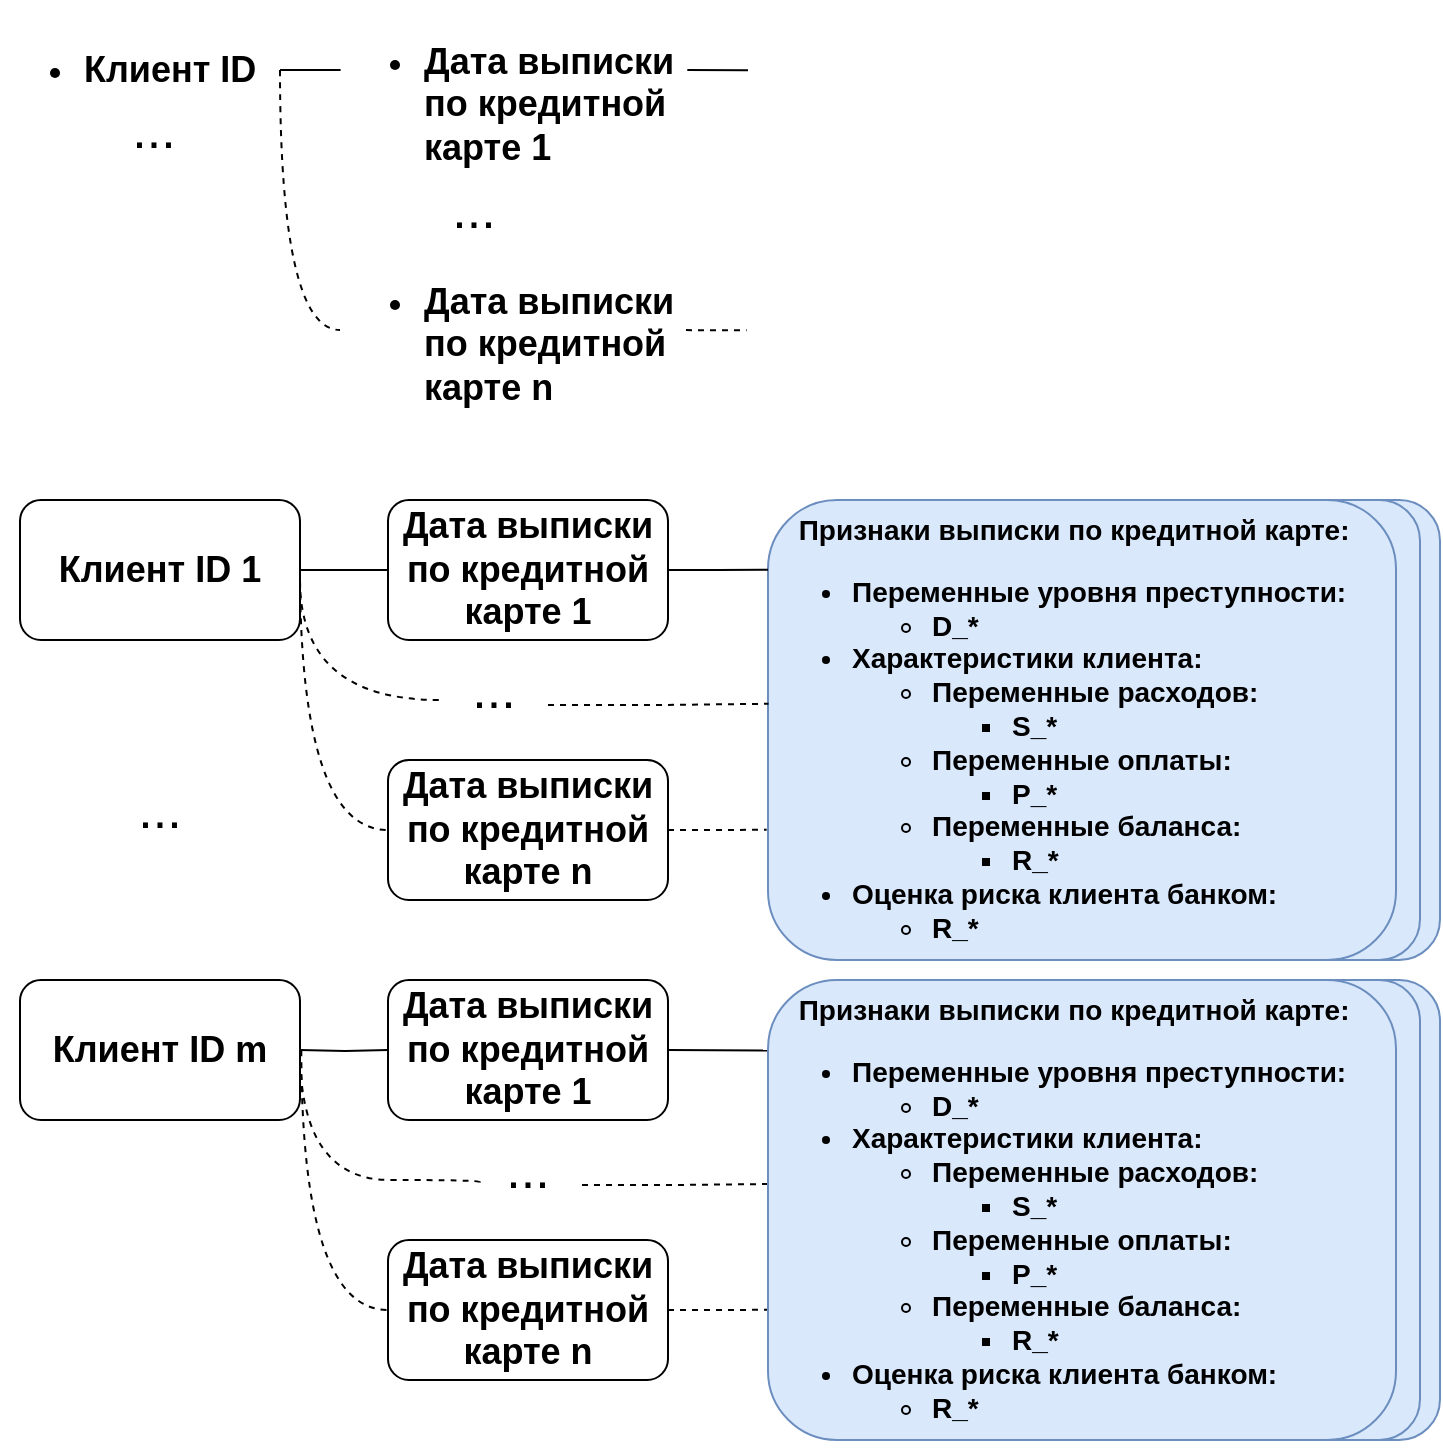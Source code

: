 <mxfile version="20.8.9" type="github">
  <diagram id="pZF7BrZM8KYYfmaUWbH-" name="Page-1">
    <mxGraphModel dx="1149" dy="614" grid="1" gridSize="10" guides="1" tooltips="1" connect="1" arrows="1" fold="1" page="1" pageScale="1" pageWidth="827" pageHeight="1169" math="0" shadow="0">
      <root>
        <mxCell id="0" />
        <mxCell id="1" parent="0" />
        <mxCell id="w4F0DA9J7AdauBMP3hV4-64" value="" style="rounded=1;whiteSpace=wrap;html=1;shadow=0;labelBackgroundColor=none;labelBorderColor=none;strokeColor=#6c8ebf;fontSize=20;fillColor=#dae8fc;" parent="1" vertex="1">
          <mxGeometry x="624" y="560" width="136" height="230" as="geometry" />
        </mxCell>
        <mxCell id="w4F0DA9J7AdauBMP3hV4-63" value="" style="rounded=1;whiteSpace=wrap;html=1;shadow=0;labelBackgroundColor=none;labelBorderColor=none;strokeColor=#6c8ebf;fontSize=20;fillColor=#dae8fc;" parent="1" vertex="1">
          <mxGeometry x="614" y="560" width="136" height="230" as="geometry" />
        </mxCell>
        <mxCell id="w4F0DA9J7AdauBMP3hV4-56" style="edgeStyle=orthogonalEdgeStyle;rounded=0;orthogonalLoop=1;jettySize=auto;html=1;exitX=1;exitY=0.5;exitDx=0;exitDy=0;entryX=0.002;entryY=0.387;entryDx=0;entryDy=0;entryPerimeter=0;fontSize=20;endArrow=none;endFill=0;" parent="1" source="w4F0DA9J7AdauBMP3hV4-1" target="w4F0DA9J7AdauBMP3hV4-2" edge="1">
          <mxGeometry relative="1" as="geometry" />
        </mxCell>
        <mxCell id="w4F0DA9J7AdauBMP3hV4-60" style="edgeStyle=orthogonalEdgeStyle;rounded=0;orthogonalLoop=1;jettySize=auto;html=1;exitX=1;exitY=0.5;exitDx=0;exitDy=0;fontSize=20;endArrow=none;endFill=0;elbow=vertical;curved=1;dashed=1;entryX=0;entryY=0.5;entryDx=0;entryDy=0;" parent="1" source="w4F0DA9J7AdauBMP3hV4-1" target="7m_Gkb00Riiuzn-rtBAX-3" edge="1">
          <mxGeometry relative="1" as="geometry">
            <mxPoint x="200" y="415" as="targetPoint" />
            <Array as="points">
              <mxPoint x="180" y="475" />
            </Array>
          </mxGeometry>
        </mxCell>
        <mxCell id="w4F0DA9J7AdauBMP3hV4-1" value="&lt;ul style=&quot;font-size: 18px;&quot;&gt;&lt;li style=&quot;font-size: 18px;&quot;&gt;Клиент ID&amp;nbsp;&lt;/li&gt;&lt;/ul&gt;" style="text;strokeColor=none;fillColor=none;html=1;whiteSpace=wrap;verticalAlign=middle;overflow=hidden;fontSize=18;fontStyle=1" parent="1" vertex="1">
          <mxGeometry x="40" y="310" width="140" height="70" as="geometry" />
        </mxCell>
        <mxCell id="w4F0DA9J7AdauBMP3hV4-2" value="&lt;ul style=&quot;font-size: 18px;&quot;&gt;&lt;li style=&quot;font-size: 18px;&quot;&gt;Дата выписки по кредитной карте 1&lt;/li&gt;&lt;/ul&gt;" style="text;strokeColor=none;fillColor=none;html=1;whiteSpace=wrap;verticalAlign=middle;overflow=hidden;rounded=1;arcSize=50;shadow=0;align=left;fontSize=18;fontStyle=1" parent="1" vertex="1">
          <mxGeometry x="210" y="310" width="168" height="90" as="geometry" />
        </mxCell>
        <mxCell id="w4F0DA9J7AdauBMP3hV4-5" value="..." style="text;html=1;strokeColor=none;fillColor=none;align=center;verticalAlign=middle;whiteSpace=wrap;rounded=0;fontSize=26;" parent="1" vertex="1">
          <mxGeometry x="250" y="400" width="54" height="30" as="geometry" />
        </mxCell>
        <mxCell id="w4F0DA9J7AdauBMP3hV4-35" value="&amp;nbsp; &amp;nbsp; &lt;font style=&quot;font-size: 14px;&quot;&gt;Признаки выписки по кредитной карте:&lt;br&gt;&lt;/font&gt;&lt;ul style=&quot;font-size: 14px;&quot;&gt;&lt;li style=&quot;&quot;&gt;&lt;font style=&quot;font-size: 14px;&quot;&gt;Переменные уровня преступности:&lt;/font&gt;&lt;/li&gt;&lt;ul style=&quot;&quot;&gt;&lt;li&gt;&lt;font style=&quot;font-size: 14px;&quot;&gt;D_*&amp;nbsp;&lt;/font&gt;&lt;/li&gt;&lt;/ul&gt;&lt;li style=&quot;&quot;&gt;&lt;font style=&quot;font-size: 14px;&quot;&gt;Характеристики клиента:&lt;/font&gt;&lt;/li&gt;&lt;ul style=&quot;&quot;&gt;&lt;li&gt;&lt;font style=&quot;font-size: 14px;&quot;&gt;Переменные расходов:&lt;/font&gt;&lt;/li&gt;&lt;ul&gt;&lt;li&gt;&lt;font style=&quot;font-size: 14px;&quot;&gt;S_*&lt;/font&gt;&lt;/li&gt;&lt;/ul&gt;&lt;li&gt;&lt;font style=&quot;font-size: 14px;&quot;&gt;Переменные оплаты:&lt;/font&gt;&lt;/li&gt;&lt;ul&gt;&lt;li&gt;&lt;font style=&quot;font-size: 14px;&quot;&gt;P_*&lt;/font&gt;&lt;/li&gt;&lt;/ul&gt;&lt;li&gt;&lt;font style=&quot;font-size: 14px;&quot;&gt;Переменные баланса:&lt;/font&gt;&lt;/li&gt;&lt;ul&gt;&lt;li&gt;&lt;font style=&quot;font-size: 14px;&quot;&gt;R_*&lt;/font&gt;&lt;/li&gt;&lt;/ul&gt;&lt;/ul&gt;&lt;li style=&quot;&quot;&gt;&lt;font style=&quot;font-size: 14px;&quot;&gt;Оценка риска клиента банком:&lt;/font&gt;&lt;/li&gt;&lt;ul style=&quot;&quot;&gt;&lt;li style=&quot;&quot;&gt;&lt;font style=&quot;font-size: 14px;&quot;&gt;R_*&lt;/font&gt;&lt;/li&gt;&lt;/ul&gt;&lt;/ul&gt;" style="rounded=1;html=1;align=left;verticalAlign=top;labelBackgroundColor=none;labelBorderColor=none;whiteSpace=wrap;spacing=2;fillColor=#dae8fc;strokeColor=#6c8ebf;fontStyle=1" parent="1" vertex="1">
          <mxGeometry x="424" y="560" width="314" height="230" as="geometry" />
        </mxCell>
        <mxCell id="w4F0DA9J7AdauBMP3hV4-55" value="..." style="text;html=1;strokeColor=none;fillColor=none;align=center;verticalAlign=middle;whiteSpace=wrap;rounded=0;fontSize=26;" parent="1" vertex="1">
          <mxGeometry x="90" y="360" width="54" height="30" as="geometry" />
        </mxCell>
        <mxCell id="7m_Gkb00Riiuzn-rtBAX-3" value="&lt;ul style=&quot;font-size: 18px;&quot;&gt;&lt;li style=&quot;font-size: 18px;&quot;&gt;Дата выписки по кредитной карте n&lt;/li&gt;&lt;/ul&gt;" style="text;strokeColor=none;fillColor=none;html=1;whiteSpace=wrap;verticalAlign=middle;overflow=hidden;rounded=1;arcSize=50;shadow=0;align=left;fontSize=18;fontStyle=1" parent="1" vertex="1">
          <mxGeometry x="210" y="430" width="168" height="90" as="geometry" />
        </mxCell>
        <mxCell id="7m_Gkb00Riiuzn-rtBAX-5" style="edgeStyle=orthogonalEdgeStyle;rounded=0;orthogonalLoop=1;jettySize=auto;html=1;exitX=1;exitY=0.5;exitDx=0;exitDy=0;entryX=0.002;entryY=0.387;entryDx=0;entryDy=0;entryPerimeter=0;fontSize=20;endArrow=none;endFill=0;" parent="1" edge="1">
          <mxGeometry relative="1" as="geometry">
            <mxPoint x="383.66" y="345.06" as="sourcePoint" />
            <mxPoint x="413.996" y="344.89" as="targetPoint" />
          </mxGeometry>
        </mxCell>
        <mxCell id="7m_Gkb00Riiuzn-rtBAX-6" style="edgeStyle=orthogonalEdgeStyle;rounded=0;orthogonalLoop=1;jettySize=auto;html=1;exitX=1;exitY=0.5;exitDx=0;exitDy=0;entryX=0.002;entryY=0.387;entryDx=0;entryDy=0;entryPerimeter=0;fontSize=20;endArrow=none;endFill=0;dashed=1;" parent="1" edge="1">
          <mxGeometry relative="1" as="geometry">
            <mxPoint x="383.0" y="475.06" as="sourcePoint" />
            <mxPoint x="413.336" y="474.89" as="targetPoint" />
          </mxGeometry>
        </mxCell>
        <mxCell id="-ZGZvq-0b_IF02kUTIuM-3" style="edgeStyle=orthogonalEdgeStyle;rounded=0;orthogonalLoop=1;jettySize=auto;html=1;exitX=1;exitY=0.5;exitDx=0;exitDy=0;entryX=0;entryY=0.5;entryDx=0;entryDy=0;fontSize=20;endArrow=none;endFill=0;" edge="1" parent="1" source="-ZGZvq-0b_IF02kUTIuM-5" target="-ZGZvq-0b_IF02kUTIuM-14">
          <mxGeometry relative="1" as="geometry">
            <mxPoint x="220.336" y="594.83" as="targetPoint" />
          </mxGeometry>
        </mxCell>
        <mxCell id="-ZGZvq-0b_IF02kUTIuM-4" style="edgeStyle=orthogonalEdgeStyle;rounded=0;orthogonalLoop=1;jettySize=auto;html=1;exitX=1;exitY=0.5;exitDx=0;exitDy=0;fontSize=20;endArrow=none;endFill=0;elbow=vertical;curved=1;dashed=1;entryX=0;entryY=0.5;entryDx=0;entryDy=0;" edge="1" parent="1" source="-ZGZvq-0b_IF02kUTIuM-5" target="-ZGZvq-0b_IF02kUTIuM-15">
          <mxGeometry relative="1" as="geometry">
            <mxPoint x="220" y="725" as="targetPoint" />
            <Array as="points">
              <mxPoint x="190" y="725" />
            </Array>
          </mxGeometry>
        </mxCell>
        <mxCell id="-ZGZvq-0b_IF02kUTIuM-5" value="&lt;div style=&quot;&quot;&gt;&lt;span style=&quot;background-color: initial;&quot;&gt;Клиент ID 1&lt;/span&gt;&lt;/div&gt;" style="text;strokeColor=default;fillColor=none;html=1;whiteSpace=wrap;verticalAlign=middle;overflow=hidden;fontSize=18;fontStyle=1;rounded=1;align=center;" vertex="1" parent="1">
          <mxGeometry x="50" y="560" width="140" height="70" as="geometry" />
        </mxCell>
        <mxCell id="-ZGZvq-0b_IF02kUTIuM-6" value="..." style="text;html=1;strokeColor=none;fillColor=none;align=center;verticalAlign=middle;whiteSpace=wrap;rounded=0;fontSize=26;" vertex="1" parent="1">
          <mxGeometry x="260" y="640" width="54" height="30" as="geometry" />
        </mxCell>
        <mxCell id="-ZGZvq-0b_IF02kUTIuM-8" value="..." style="text;html=1;strokeColor=none;fillColor=none;align=center;verticalAlign=middle;whiteSpace=wrap;rounded=0;fontSize=26;" vertex="1" parent="1">
          <mxGeometry x="93" y="700" width="54" height="30" as="geometry" />
        </mxCell>
        <mxCell id="-ZGZvq-0b_IF02kUTIuM-9" style="edgeStyle=orthogonalEdgeStyle;rounded=0;orthogonalLoop=1;jettySize=auto;html=1;exitX=1;exitY=0.5;exitDx=0;exitDy=0;entryX=0.002;entryY=0.387;entryDx=0;entryDy=0;entryPerimeter=0;fontSize=20;endArrow=none;endFill=0;" edge="1" parent="1" source="-ZGZvq-0b_IF02kUTIuM-14">
          <mxGeometry relative="1" as="geometry">
            <mxPoint x="393.66" y="595.06" as="sourcePoint" />
            <mxPoint x="423.996" y="594.89" as="targetPoint" />
          </mxGeometry>
        </mxCell>
        <mxCell id="-ZGZvq-0b_IF02kUTIuM-10" style="edgeStyle=orthogonalEdgeStyle;rounded=0;orthogonalLoop=1;jettySize=auto;html=1;exitX=1;exitY=0.5;exitDx=0;exitDy=0;entryX=0.002;entryY=0.387;entryDx=0;entryDy=0;entryPerimeter=0;fontSize=20;endArrow=none;endFill=0;dashed=1;" edge="1" parent="1" source="-ZGZvq-0b_IF02kUTIuM-15">
          <mxGeometry relative="1" as="geometry">
            <mxPoint x="393.0" y="725.06" as="sourcePoint" />
            <mxPoint x="423.336" y="724.89" as="targetPoint" />
          </mxGeometry>
        </mxCell>
        <mxCell id="-ZGZvq-0b_IF02kUTIuM-11" value="&lt;div style=&quot;&quot;&gt;&lt;span style=&quot;background-color: initial;&quot;&gt;Клиент ID m&lt;/span&gt;&lt;/div&gt;" style="text;strokeColor=default;fillColor=none;html=1;whiteSpace=wrap;verticalAlign=middle;overflow=hidden;fontSize=18;fontStyle=1;rounded=1;align=center;" vertex="1" parent="1">
          <mxGeometry x="50" y="800" width="140" height="70" as="geometry" />
        </mxCell>
        <mxCell id="-ZGZvq-0b_IF02kUTIuM-12" style="edgeStyle=orthogonalEdgeStyle;rounded=0;orthogonalLoop=1;jettySize=auto;html=1;exitX=1;exitY=0.5;exitDx=0;exitDy=0;fontSize=20;endArrow=none;endFill=0;elbow=vertical;curved=1;dashed=1;" edge="1" parent="1">
          <mxGeometry relative="1" as="geometry">
            <mxPoint x="260" y="660" as="targetPoint" />
            <Array as="points">
              <mxPoint x="190" y="660" />
              <mxPoint x="260" y="660" />
            </Array>
            <mxPoint x="190" y="600" as="sourcePoint" />
          </mxGeometry>
        </mxCell>
        <mxCell id="-ZGZvq-0b_IF02kUTIuM-13" style="edgeStyle=orthogonalEdgeStyle;rounded=0;orthogonalLoop=1;jettySize=auto;html=1;exitX=1;exitY=0.5;exitDx=0;exitDy=0;entryX=0;entryY=0.5;entryDx=0;entryDy=0;fontSize=20;endArrow=none;endFill=0;" edge="1" parent="1" target="-ZGZvq-0b_IF02kUTIuM-17">
          <mxGeometry relative="1" as="geometry">
            <mxPoint x="190" y="835" as="sourcePoint" />
            <mxPoint x="220.336" y="834.83" as="targetPoint" />
          </mxGeometry>
        </mxCell>
        <mxCell id="-ZGZvq-0b_IF02kUTIuM-14" value="&lt;div style=&quot;&quot;&gt;&lt;span style=&quot;background-color: initial;&quot;&gt;Дата выписки по кредитной карте 1&lt;/span&gt;&lt;/div&gt;" style="text;strokeColor=default;fillColor=none;html=1;whiteSpace=wrap;verticalAlign=middle;overflow=hidden;fontSize=18;fontStyle=1;rounded=1;align=center;" vertex="1" parent="1">
          <mxGeometry x="234" y="560" width="140" height="70" as="geometry" />
        </mxCell>
        <mxCell id="-ZGZvq-0b_IF02kUTIuM-15" value="Дата выписки по кредитной карте&amp;nbsp;&lt;span style=&quot;background-color: initial;&quot;&gt;n&lt;/span&gt;" style="text;strokeColor=default;fillColor=none;html=1;whiteSpace=wrap;verticalAlign=middle;overflow=hidden;fontSize=18;fontStyle=1;rounded=1;align=center;" vertex="1" parent="1">
          <mxGeometry x="234" y="690" width="140" height="70" as="geometry" />
        </mxCell>
        <mxCell id="-ZGZvq-0b_IF02kUTIuM-16" style="edgeStyle=orthogonalEdgeStyle;rounded=0;orthogonalLoop=1;jettySize=auto;html=1;exitX=1;exitY=0.75;exitDx=0;exitDy=0;entryX=0.001;entryY=0.443;entryDx=0;entryDy=0;entryPerimeter=0;fontSize=20;endArrow=none;endFill=0;dashed=1;" edge="1" parent="1" source="-ZGZvq-0b_IF02kUTIuM-6">
          <mxGeometry relative="1" as="geometry">
            <mxPoint x="384" y="735" as="sourcePoint" />
            <mxPoint x="424.266" y="661.89" as="targetPoint" />
          </mxGeometry>
        </mxCell>
        <mxCell id="-ZGZvq-0b_IF02kUTIuM-17" value="Дата выписки по кредитной карте&amp;nbsp;&lt;span style=&quot;background-color: initial;&quot;&gt;1&lt;/span&gt;" style="text;strokeColor=default;fillColor=none;html=1;whiteSpace=wrap;verticalAlign=middle;overflow=hidden;fontSize=18;fontStyle=1;rounded=1;align=center;" vertex="1" parent="1">
          <mxGeometry x="234" y="800" width="140" height="70" as="geometry" />
        </mxCell>
        <mxCell id="-ZGZvq-0b_IF02kUTIuM-21" value="" style="endArrow=none;html=1;rounded=0;exitX=1;exitY=0.5;exitDx=0;exitDy=0;entryX=0.003;entryY=0.133;entryDx=0;entryDy=0;entryPerimeter=0;" edge="1" parent="1" source="-ZGZvq-0b_IF02kUTIuM-17">
          <mxGeometry width="50" height="50" relative="1" as="geometry">
            <mxPoint x="360" y="820" as="sourcePoint" />
            <mxPoint x="424.798" y="835.27" as="targetPoint" />
          </mxGeometry>
        </mxCell>
        <mxCell id="-ZGZvq-0b_IF02kUTIuM-22" value="..." style="text;html=1;strokeColor=none;fillColor=none;align=center;verticalAlign=middle;whiteSpace=wrap;rounded=0;fontSize=26;" vertex="1" parent="1">
          <mxGeometry x="277" y="880" width="54" height="30" as="geometry" />
        </mxCell>
        <mxCell id="-ZGZvq-0b_IF02kUTIuM-23" style="edgeStyle=orthogonalEdgeStyle;rounded=0;orthogonalLoop=1;jettySize=auto;html=1;exitX=1;exitY=0.5;exitDx=0;exitDy=0;fontSize=20;endArrow=none;endFill=0;elbow=vertical;curved=1;dashed=1;" edge="1" parent="1">
          <mxGeometry relative="1" as="geometry">
            <mxPoint x="280" y="900" as="targetPoint" />
            <Array as="points">
              <mxPoint x="190" y="900" />
              <mxPoint x="280" y="900" />
              <mxPoint x="280" y="902" />
            </Array>
            <mxPoint x="190" y="835" as="sourcePoint" />
          </mxGeometry>
        </mxCell>
        <mxCell id="-ZGZvq-0b_IF02kUTIuM-24" style="edgeStyle=orthogonalEdgeStyle;rounded=0;orthogonalLoop=1;jettySize=auto;html=1;exitX=1;exitY=0.75;exitDx=0;exitDy=0;fontSize=20;endArrow=none;endFill=0;dashed=1;" edge="1" parent="1" source="-ZGZvq-0b_IF02kUTIuM-22">
          <mxGeometry relative="1" as="geometry">
            <mxPoint x="384" y="970" as="sourcePoint" />
            <mxPoint x="424" y="902" as="targetPoint" />
            <Array as="points">
              <mxPoint x="378" y="902" />
              <mxPoint x="424" y="902" />
            </Array>
          </mxGeometry>
        </mxCell>
        <mxCell id="-ZGZvq-0b_IF02kUTIuM-25" style="edgeStyle=orthogonalEdgeStyle;rounded=0;orthogonalLoop=1;jettySize=auto;html=1;exitX=1;exitY=0.5;exitDx=0;exitDy=0;fontSize=20;endArrow=none;endFill=0;elbow=vertical;curved=1;dashed=1;entryX=0;entryY=0.5;entryDx=0;entryDy=0;" edge="1" parent="1" target="-ZGZvq-0b_IF02kUTIuM-27">
          <mxGeometry relative="1" as="geometry">
            <mxPoint x="220.66" y="965" as="targetPoint" />
            <Array as="points">
              <mxPoint x="190.66" y="965" />
            </Array>
            <mxPoint x="190.66" y="835" as="sourcePoint" />
          </mxGeometry>
        </mxCell>
        <mxCell id="-ZGZvq-0b_IF02kUTIuM-26" style="edgeStyle=orthogonalEdgeStyle;rounded=0;orthogonalLoop=1;jettySize=auto;html=1;exitX=1;exitY=0.5;exitDx=0;exitDy=0;entryX=0.002;entryY=0.387;entryDx=0;entryDy=0;entryPerimeter=0;fontSize=20;endArrow=none;endFill=0;dashed=1;" edge="1" parent="1" source="-ZGZvq-0b_IF02kUTIuM-27">
          <mxGeometry relative="1" as="geometry">
            <mxPoint x="393.66" y="965.06" as="sourcePoint" />
            <mxPoint x="423.996" y="964.89" as="targetPoint" />
          </mxGeometry>
        </mxCell>
        <mxCell id="-ZGZvq-0b_IF02kUTIuM-27" value="Дата выписки по кредитной карте&amp;nbsp;&lt;span style=&quot;background-color: initial;&quot;&gt;n&lt;/span&gt;" style="text;strokeColor=default;fillColor=none;html=1;whiteSpace=wrap;verticalAlign=middle;overflow=hidden;fontSize=18;fontStyle=1;rounded=1;align=center;" vertex="1" parent="1">
          <mxGeometry x="234" y="930" width="140" height="70" as="geometry" />
        </mxCell>
        <mxCell id="-ZGZvq-0b_IF02kUTIuM-28" value="" style="rounded=1;whiteSpace=wrap;html=1;shadow=0;labelBackgroundColor=none;labelBorderColor=none;strokeColor=#6c8ebf;fontSize=20;fillColor=#dae8fc;" vertex="1" parent="1">
          <mxGeometry x="624" y="800" width="136" height="230" as="geometry" />
        </mxCell>
        <mxCell id="-ZGZvq-0b_IF02kUTIuM-29" value="" style="rounded=1;whiteSpace=wrap;html=1;shadow=0;labelBackgroundColor=none;labelBorderColor=none;strokeColor=#6c8ebf;fontSize=20;fillColor=#dae8fc;" vertex="1" parent="1">
          <mxGeometry x="614" y="800" width="136" height="230" as="geometry" />
        </mxCell>
        <mxCell id="-ZGZvq-0b_IF02kUTIuM-30" value="&amp;nbsp; &amp;nbsp; &lt;font style=&quot;font-size: 14px;&quot;&gt;Признаки выписки по кредитной карте:&lt;br&gt;&lt;/font&gt;&lt;ul style=&quot;font-size: 14px;&quot;&gt;&lt;li style=&quot;&quot;&gt;&lt;font style=&quot;font-size: 14px;&quot;&gt;Переменные уровня преступности:&lt;/font&gt;&lt;/li&gt;&lt;ul style=&quot;&quot;&gt;&lt;li&gt;&lt;font style=&quot;font-size: 14px;&quot;&gt;D_*&amp;nbsp;&lt;/font&gt;&lt;/li&gt;&lt;/ul&gt;&lt;li style=&quot;&quot;&gt;&lt;font style=&quot;font-size: 14px;&quot;&gt;Характеристики клиента:&lt;/font&gt;&lt;/li&gt;&lt;ul style=&quot;&quot;&gt;&lt;li&gt;&lt;font style=&quot;font-size: 14px;&quot;&gt;Переменные расходов:&lt;/font&gt;&lt;/li&gt;&lt;ul&gt;&lt;li&gt;&lt;font style=&quot;font-size: 14px;&quot;&gt;S_*&lt;/font&gt;&lt;/li&gt;&lt;/ul&gt;&lt;li&gt;&lt;font style=&quot;font-size: 14px;&quot;&gt;Переменные оплаты:&lt;/font&gt;&lt;/li&gt;&lt;ul&gt;&lt;li&gt;&lt;font style=&quot;font-size: 14px;&quot;&gt;P_*&lt;/font&gt;&lt;/li&gt;&lt;/ul&gt;&lt;li&gt;&lt;font style=&quot;font-size: 14px;&quot;&gt;Переменные баланса:&lt;/font&gt;&lt;/li&gt;&lt;ul&gt;&lt;li&gt;&lt;font style=&quot;font-size: 14px;&quot;&gt;R_*&lt;/font&gt;&lt;/li&gt;&lt;/ul&gt;&lt;/ul&gt;&lt;li style=&quot;&quot;&gt;&lt;font style=&quot;font-size: 14px;&quot;&gt;Оценка риска клиента банком:&lt;/font&gt;&lt;/li&gt;&lt;ul style=&quot;&quot;&gt;&lt;li style=&quot;&quot;&gt;&lt;font style=&quot;font-size: 14px;&quot;&gt;R_*&lt;/font&gt;&lt;/li&gt;&lt;/ul&gt;&lt;/ul&gt;" style="rounded=1;html=1;align=left;verticalAlign=top;labelBackgroundColor=none;labelBorderColor=none;whiteSpace=wrap;spacing=2;fillColor=#dae8fc;strokeColor=#6c8ebf;fontStyle=1" vertex="1" parent="1">
          <mxGeometry x="424" y="800" width="314" height="230" as="geometry" />
        </mxCell>
      </root>
    </mxGraphModel>
  </diagram>
</mxfile>
